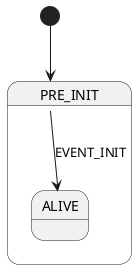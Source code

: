 @startuml


[*] --> PRE_INIT

state PRE_INIT {
    ' transition list:
    PRE_INIT-->ALIVE :  EVENT_INIT 
    
}

@enduml